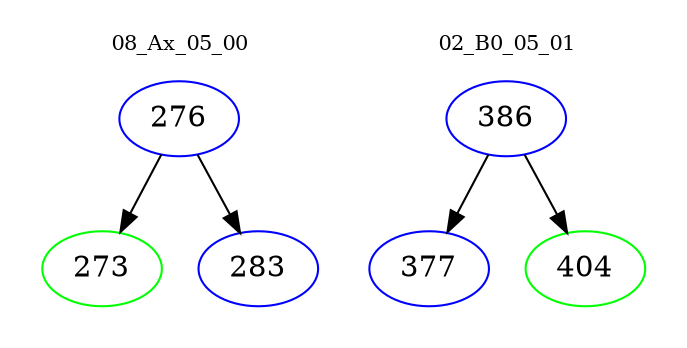 digraph{
subgraph cluster_0 {
color = white
label = "08_Ax_05_00";
fontsize=10;
T0_276 [label="276", color="blue"]
T0_276 -> T0_273 [color="black"]
T0_273 [label="273", color="green"]
T0_276 -> T0_283 [color="black"]
T0_283 [label="283", color="blue"]
}
subgraph cluster_1 {
color = white
label = "02_B0_05_01";
fontsize=10;
T1_386 [label="386", color="blue"]
T1_386 -> T1_377 [color="black"]
T1_377 [label="377", color="blue"]
T1_386 -> T1_404 [color="black"]
T1_404 [label="404", color="green"]
}
}
